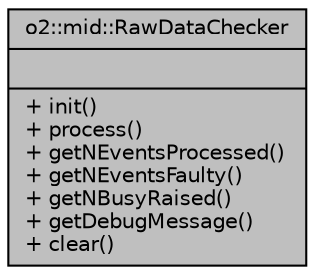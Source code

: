 digraph "o2::mid::RawDataChecker"
{
 // INTERACTIVE_SVG=YES
  bgcolor="transparent";
  edge [fontname="Helvetica",fontsize="10",labelfontname="Helvetica",labelfontsize="10"];
  node [fontname="Helvetica",fontsize="10",shape=record];
  Node1 [label="{o2::mid::RawDataChecker\n||+ init()\l+ process()\l+ getNEventsProcessed()\l+ getNEventsFaulty()\l+ getNBusyRaised()\l+ getDebugMessage()\l+ clear()\l}",height=0.2,width=0.4,color="black", fillcolor="grey75", style="filled", fontcolor="black"];
}
